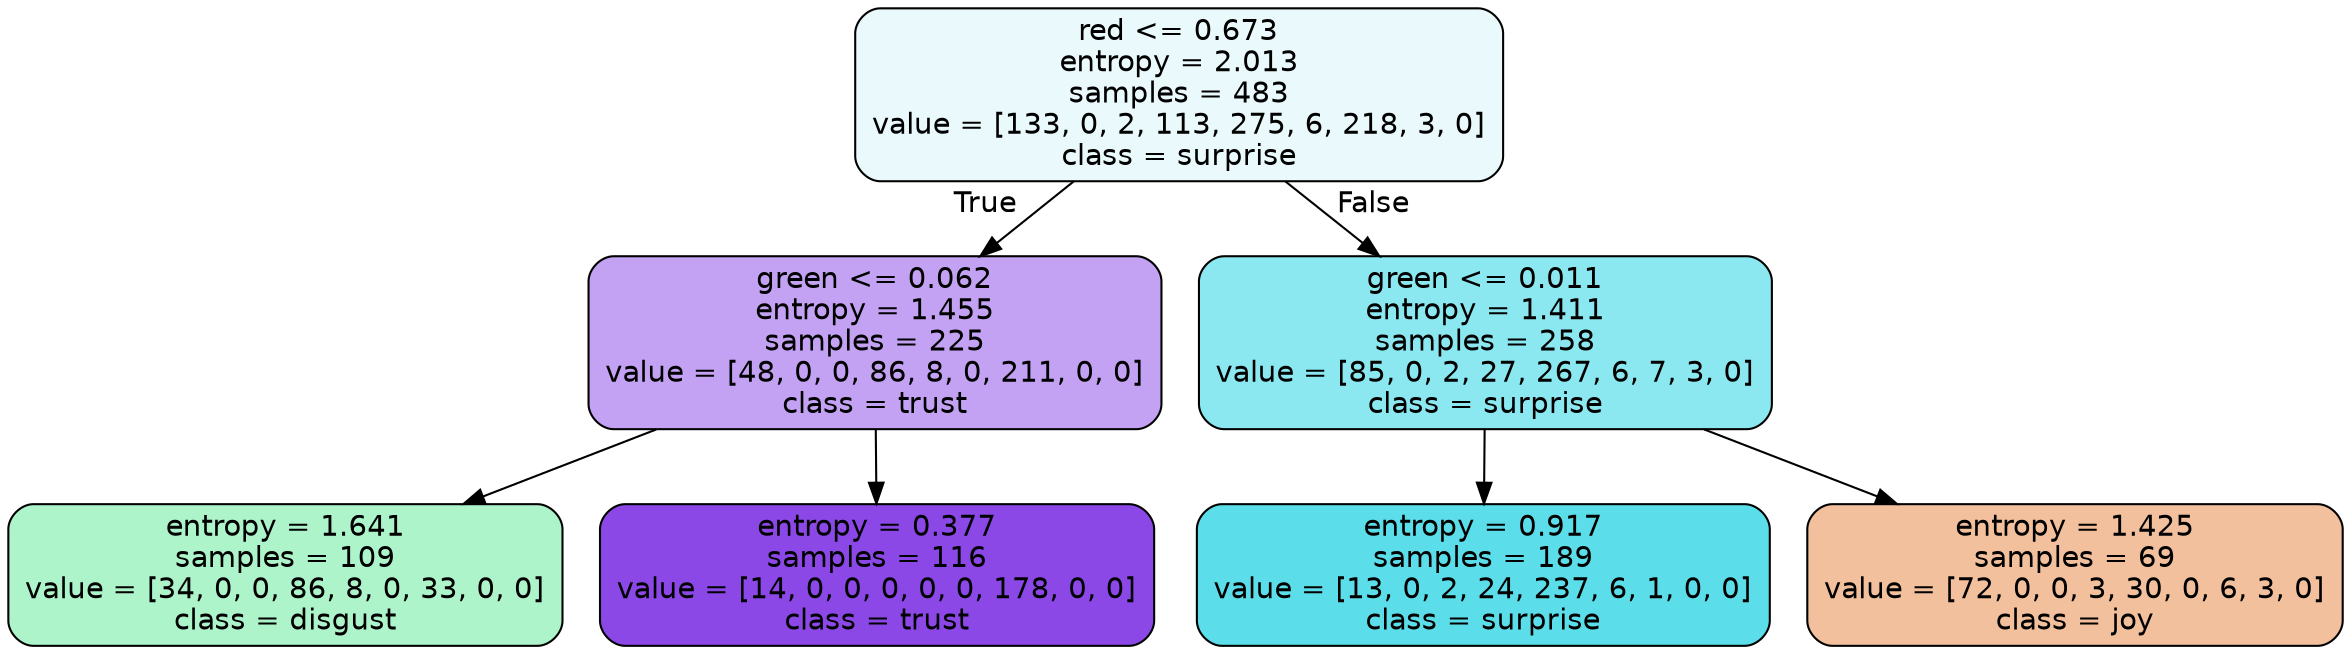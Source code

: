 digraph Tree {
node [shape=box, style="filled, rounded", color="black", fontname=helvetica] ;
edge [fontname=helvetica] ;
0 [label="red <= 0.673\nentropy = 2.013\nsamples = 483\nvalue = [133, 0, 2, 113, 275, 6, 218, 3, 0]\nclass = surprise", fillcolor="#39d7e51b"] ;
1 [label="green <= 0.062\nentropy = 1.455\nsamples = 225\nvalue = [48, 0, 0, 86, 8, 0, 211, 0, 0]\nclass = trust", fillcolor="#8139e577"] ;
0 -> 1 [labeldistance=2.5, labelangle=45, headlabel="True"] ;
2 [label="entropy = 1.641\nsamples = 109\nvalue = [34, 0, 0, 86, 8, 0, 33, 0, 0]\nclass = disgust", fillcolor="#39e58168"] ;
1 -> 2 ;
3 [label="entropy = 0.377\nsamples = 116\nvalue = [14, 0, 0, 0, 0, 0, 178, 0, 0]\nclass = trust", fillcolor="#8139e5eb"] ;
1 -> 3 ;
4 [label="green <= 0.011\nentropy = 1.411\nsamples = 258\nvalue = [85, 0, 2, 27, 267, 6, 7, 3, 0]\nclass = surprise", fillcolor="#39d7e595"] ;
0 -> 4 [labeldistance=2.5, labelangle=-45, headlabel="False"] ;
5 [label="entropy = 0.917\nsamples = 189\nvalue = [13, 0, 2, 24, 237, 6, 1, 0, 0]\nclass = surprise", fillcolor="#39d7e5d2"] ;
4 -> 5 ;
6 [label="entropy = 1.425\nsamples = 69\nvalue = [72, 0, 0, 3, 30, 0, 6, 3, 0]\nclass = joy", fillcolor="#e581397f"] ;
4 -> 6 ;
}